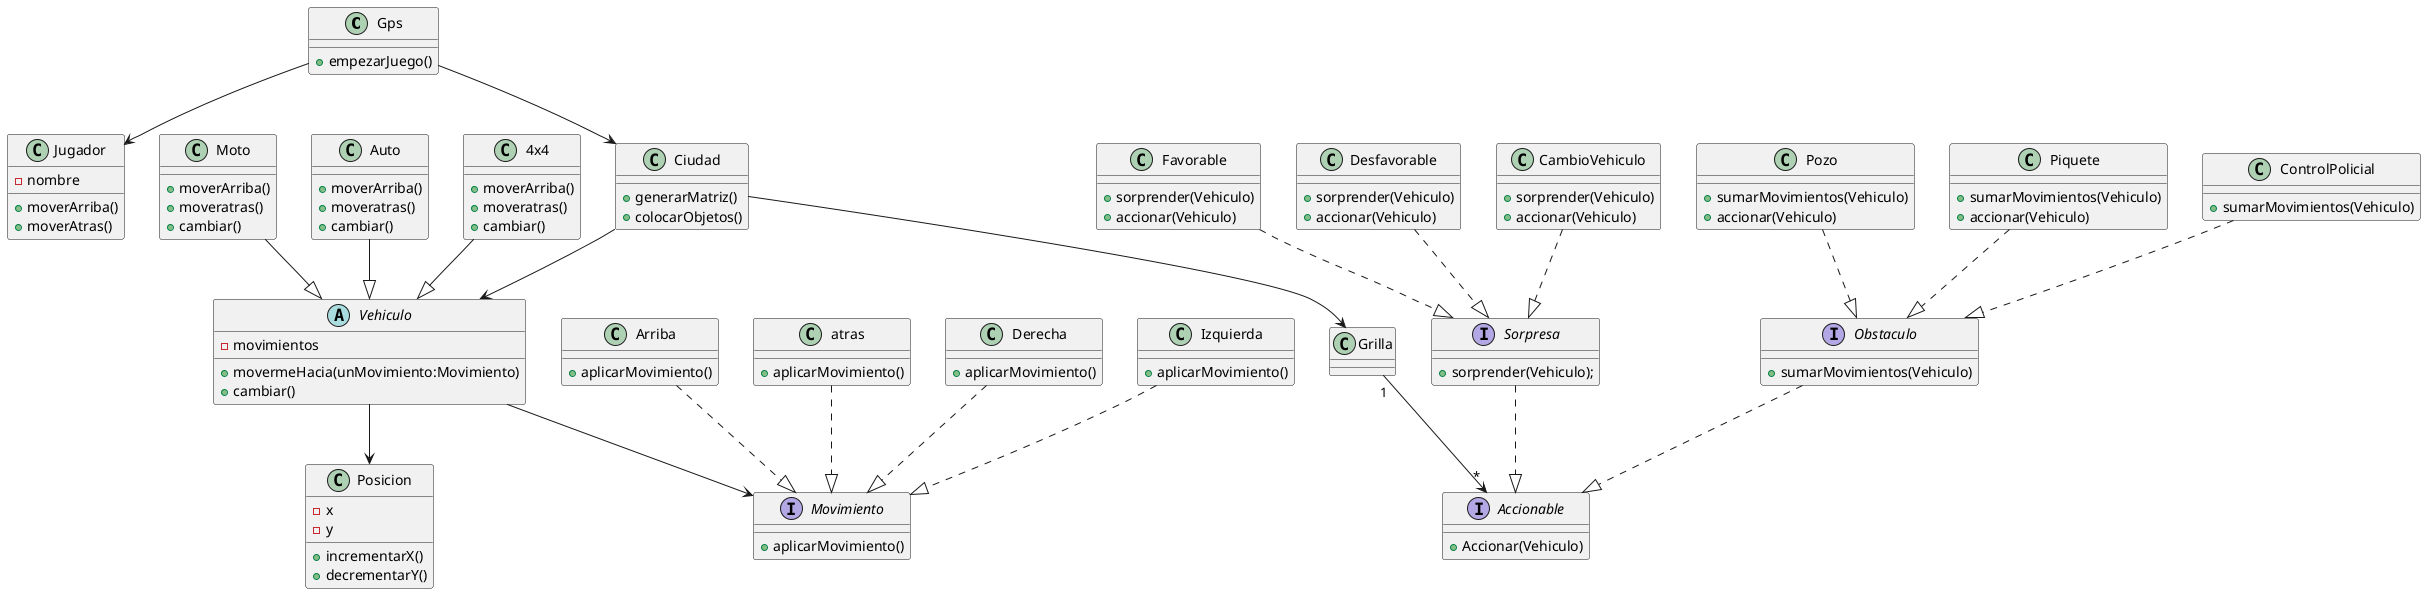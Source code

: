 @startuml
'https://plantuml.com/class-diagram

class Gps{
    + empezarJuego()
}

class Jugador{
    - nombre

    + moverArriba()
    + moverAtras()
}

abstract Vehiculo{
    - movimientos
    + movermeHacia(unMovimiento:Movimiento)
    + cambiar()
}

interface Accionable{
    +Accionar(Vehiculo)
}

class Moto{
    + moverArriba()
    + moveratras()
    + cambiar()
}
class Auto{
    + moverArriba()
    + moveratras()
    + cambiar()
}

class 4x4{
    + moverArriba()
    + moveratras()
    + cambiar()
}

class Ciudad{
    + generarMatriz()
    + colocarObjetos()
}

class Posicion{
    - x
    - y
    + incrementarX()
    + decrementarY()
}

interface Sorpresa{
    + sorprender(Vehiculo);
}

class Favorable{
    + sorprender(Vehiculo)
    + accionar(Vehiculo)
}

class Desfavorable{
    + sorprender(Vehiculo)
    + accionar(Vehiculo)
}

class CambioVehiculo{
    + sorprender(Vehiculo)
    + accionar(Vehiculo)
}

interface Obstaculo{
    + sumarMovimientos(Vehiculo)
}

class Pozo{
    + sumarMovimientos(Vehiculo)
     + accionar(Vehiculo)
}

class Piquete{
    + sumarMovimientos(Vehiculo)
    + accionar(Vehiculo)
}

class ControlPolicial{
    + sumarMovimientos(Vehiculo)

}


Moto --|> Vehiculo
Auto --|> Vehiculo
4x4 --|> Vehiculo
Gps --> Jugador
Gps --> Ciudad
Vehiculo --> Posicion
Pozo ..|> Obstaculo

Piquete ..|> Obstaculo

ControlPolicial ..|> Obstaculo

Grilla "1" --> "*" Accionable
Ciudad --> Vehiculo
Ciudad --> Grilla
Favorable ..|> Sorpresa

Desfavorable ..|> Sorpresa

CambioVehiculo ..|> Sorpresa


Sorpresa ..|> Accionable
Obstaculo ..|> Accionable

interface Movimiento{
+aplicarMovimiento()
}

class Arriba{
+aplicarMovimiento()
}
class atras{
+aplicarMovimiento()
}
class Derecha{
+aplicarMovimiento()
}
class Izquierda{
+aplicarMovimiento()
}

Arriba ..|>Movimiento
atras ..|>Movimiento
Derecha ..|>Movimiento
Izquierda ..|>Movimiento

Vehiculo --> Movimiento


@enduml